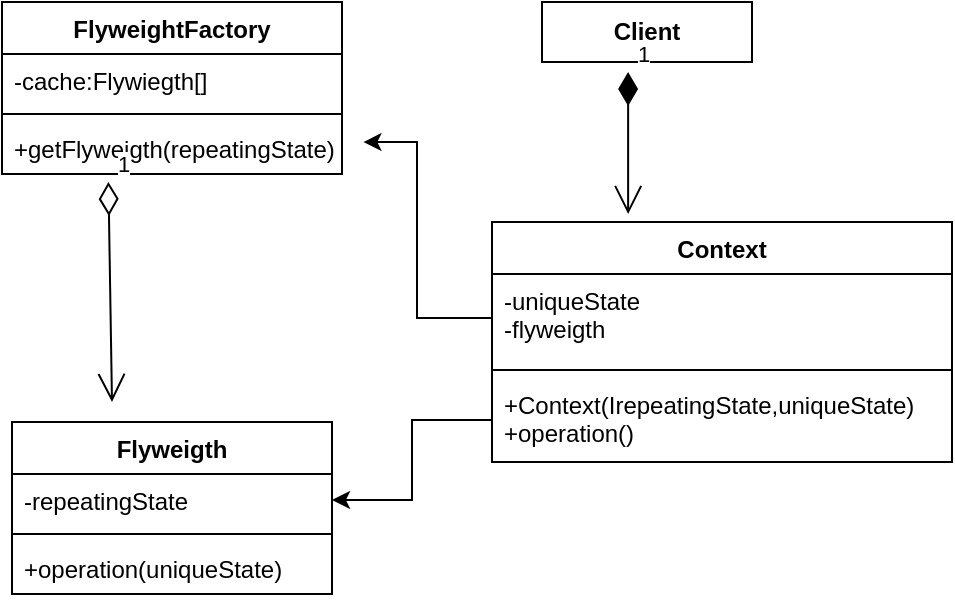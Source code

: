 <mxfile version="26.1.1">
  <diagram name="Страница — 1" id="enso2YDKd-ztOWyLuzH1">
    <mxGraphModel dx="856" dy="452" grid="1" gridSize="10" guides="1" tooltips="1" connect="1" arrows="1" fold="1" page="1" pageScale="1" pageWidth="827" pageHeight="1169" math="0" shadow="0">
      <root>
        <mxCell id="0" />
        <mxCell id="1" parent="0" />
        <mxCell id="EFLvKGrMKl1YvmJV2IuE-239" value="FlyweightFactory" style="swimlane;fontStyle=1;align=center;verticalAlign=top;childLayout=stackLayout;horizontal=1;startSize=26;horizontalStack=0;resizeParent=1;resizeParentMax=0;resizeLast=0;collapsible=1;marginBottom=0;whiteSpace=wrap;html=1;" vertex="1" parent="1">
          <mxGeometry x="55" y="360" width="170" height="86" as="geometry" />
        </mxCell>
        <mxCell id="EFLvKGrMKl1YvmJV2IuE-240" value="-cache:Flywiegth[]" style="text;strokeColor=none;fillColor=none;align=left;verticalAlign=top;spacingLeft=4;spacingRight=4;overflow=hidden;rotatable=0;points=[[0,0.5],[1,0.5]];portConstraint=eastwest;whiteSpace=wrap;html=1;" vertex="1" parent="EFLvKGrMKl1YvmJV2IuE-239">
          <mxGeometry y="26" width="170" height="26" as="geometry" />
        </mxCell>
        <mxCell id="EFLvKGrMKl1YvmJV2IuE-241" value="" style="line;strokeWidth=1;fillColor=none;align=left;verticalAlign=middle;spacingTop=-1;spacingLeft=3;spacingRight=3;rotatable=0;labelPosition=right;points=[];portConstraint=eastwest;strokeColor=inherit;" vertex="1" parent="EFLvKGrMKl1YvmJV2IuE-239">
          <mxGeometry y="52" width="170" height="8" as="geometry" />
        </mxCell>
        <mxCell id="EFLvKGrMKl1YvmJV2IuE-242" value="+getFlyweigth(repeatingState)" style="text;strokeColor=none;fillColor=none;align=left;verticalAlign=top;spacingLeft=4;spacingRight=4;overflow=hidden;rotatable=0;points=[[0,0.5],[1,0.5]];portConstraint=eastwest;whiteSpace=wrap;html=1;" vertex="1" parent="EFLvKGrMKl1YvmJV2IuE-239">
          <mxGeometry y="60" width="170" height="26" as="geometry" />
        </mxCell>
        <mxCell id="EFLvKGrMKl1YvmJV2IuE-247" value="Flyweigth&lt;div&gt;&lt;br&gt;&lt;/div&gt;" style="swimlane;fontStyle=1;align=center;verticalAlign=top;childLayout=stackLayout;horizontal=1;startSize=26;horizontalStack=0;resizeParent=1;resizeParentMax=0;resizeLast=0;collapsible=1;marginBottom=0;whiteSpace=wrap;html=1;" vertex="1" parent="1">
          <mxGeometry x="60" y="570" width="160" height="86" as="geometry" />
        </mxCell>
        <mxCell id="EFLvKGrMKl1YvmJV2IuE-248" value="-repeatingState" style="text;strokeColor=none;fillColor=none;align=left;verticalAlign=top;spacingLeft=4;spacingRight=4;overflow=hidden;rotatable=0;points=[[0,0.5],[1,0.5]];portConstraint=eastwest;whiteSpace=wrap;html=1;" vertex="1" parent="EFLvKGrMKl1YvmJV2IuE-247">
          <mxGeometry y="26" width="160" height="26" as="geometry" />
        </mxCell>
        <mxCell id="EFLvKGrMKl1YvmJV2IuE-249" value="" style="line;strokeWidth=1;fillColor=none;align=left;verticalAlign=middle;spacingTop=-1;spacingLeft=3;spacingRight=3;rotatable=0;labelPosition=right;points=[];portConstraint=eastwest;strokeColor=inherit;" vertex="1" parent="EFLvKGrMKl1YvmJV2IuE-247">
          <mxGeometry y="52" width="160" height="8" as="geometry" />
        </mxCell>
        <mxCell id="EFLvKGrMKl1YvmJV2IuE-250" value="+operation(uniqueState)" style="text;strokeColor=none;fillColor=none;align=left;verticalAlign=top;spacingLeft=4;spacingRight=4;overflow=hidden;rotatable=0;points=[[0,0.5],[1,0.5]];portConstraint=eastwest;whiteSpace=wrap;html=1;" vertex="1" parent="EFLvKGrMKl1YvmJV2IuE-247">
          <mxGeometry y="60" width="160" height="26" as="geometry" />
        </mxCell>
        <mxCell id="EFLvKGrMKl1YvmJV2IuE-251" value="&lt;b&gt;Client&lt;/b&gt;" style="html=1;whiteSpace=wrap;" vertex="1" parent="1">
          <mxGeometry x="325" y="360" width="105" height="30" as="geometry" />
        </mxCell>
        <mxCell id="EFLvKGrMKl1YvmJV2IuE-252" value="Context" style="swimlane;fontStyle=1;align=center;verticalAlign=top;childLayout=stackLayout;horizontal=1;startSize=26;horizontalStack=0;resizeParent=1;resizeParentMax=0;resizeLast=0;collapsible=1;marginBottom=0;whiteSpace=wrap;html=1;" vertex="1" parent="1">
          <mxGeometry x="300" y="470" width="230" height="120" as="geometry" />
        </mxCell>
        <mxCell id="EFLvKGrMKl1YvmJV2IuE-253" value="-uniqueState&lt;div&gt;-flyweigth&lt;/div&gt;" style="text;strokeColor=none;fillColor=none;align=left;verticalAlign=top;spacingLeft=4;spacingRight=4;overflow=hidden;rotatable=0;points=[[0,0.5],[1,0.5]];portConstraint=eastwest;whiteSpace=wrap;html=1;" vertex="1" parent="EFLvKGrMKl1YvmJV2IuE-252">
          <mxGeometry y="26" width="230" height="44" as="geometry" />
        </mxCell>
        <mxCell id="EFLvKGrMKl1YvmJV2IuE-254" value="" style="line;strokeWidth=1;fillColor=none;align=left;verticalAlign=middle;spacingTop=-1;spacingLeft=3;spacingRight=3;rotatable=0;labelPosition=right;points=[];portConstraint=eastwest;strokeColor=inherit;" vertex="1" parent="EFLvKGrMKl1YvmJV2IuE-252">
          <mxGeometry y="70" width="230" height="8" as="geometry" />
        </mxCell>
        <mxCell id="EFLvKGrMKl1YvmJV2IuE-255" value="+Context(IrepeatingState,uniqueState)&lt;div&gt;+operation()&lt;/div&gt;" style="text;strokeColor=none;fillColor=none;align=left;verticalAlign=top;spacingLeft=4;spacingRight=4;overflow=hidden;rotatable=0;points=[[0,0.5],[1,0.5]];portConstraint=eastwest;whiteSpace=wrap;html=1;" vertex="1" parent="EFLvKGrMKl1YvmJV2IuE-252">
          <mxGeometry y="78" width="230" height="42" as="geometry" />
        </mxCell>
        <mxCell id="EFLvKGrMKl1YvmJV2IuE-256" style="edgeStyle=orthogonalEdgeStyle;rounded=0;orthogonalLoop=1;jettySize=auto;html=1;exitX=0;exitY=0.5;exitDx=0;exitDy=0;entryX=1.063;entryY=0.385;entryDx=0;entryDy=0;entryPerimeter=0;" edge="1" parent="1" source="EFLvKGrMKl1YvmJV2IuE-253" target="EFLvKGrMKl1YvmJV2IuE-242">
          <mxGeometry relative="1" as="geometry" />
        </mxCell>
        <mxCell id="EFLvKGrMKl1YvmJV2IuE-257" value="" style="edgeStyle=orthogonalEdgeStyle;rounded=0;orthogonalLoop=1;jettySize=auto;html=1;" edge="1" parent="1" source="EFLvKGrMKl1YvmJV2IuE-255" target="EFLvKGrMKl1YvmJV2IuE-248">
          <mxGeometry relative="1" as="geometry" />
        </mxCell>
        <mxCell id="EFLvKGrMKl1YvmJV2IuE-258" value="1" style="endArrow=open;html=1;endSize=12;startArrow=diamondThin;startSize=14;startFill=1;edgeStyle=orthogonalEdgeStyle;align=left;verticalAlign=bottom;rounded=0;exitX=0.41;exitY=1.167;exitDx=0;exitDy=0;exitPerimeter=0;entryX=0.296;entryY=-0.033;entryDx=0;entryDy=0;entryPerimeter=0;" edge="1" parent="1" source="EFLvKGrMKl1YvmJV2IuE-251" target="EFLvKGrMKl1YvmJV2IuE-252">
          <mxGeometry x="-1" y="3" relative="1" as="geometry">
            <mxPoint x="260" y="660" as="sourcePoint" />
            <mxPoint x="370" y="470" as="targetPoint" />
          </mxGeometry>
        </mxCell>
        <mxCell id="EFLvKGrMKl1YvmJV2IuE-259" value="1" style="endArrow=open;html=1;endSize=12;startArrow=diamondThin;startSize=14;startFill=0;align=left;verticalAlign=bottom;rounded=0;exitX=0.313;exitY=1.154;exitDx=0;exitDy=0;exitPerimeter=0;" edge="1" parent="1" source="EFLvKGrMKl1YvmJV2IuE-242">
          <mxGeometry x="-1" y="3" relative="1" as="geometry">
            <mxPoint x="120" y="500" as="sourcePoint" />
            <mxPoint x="110" y="560" as="targetPoint" />
          </mxGeometry>
        </mxCell>
      </root>
    </mxGraphModel>
  </diagram>
</mxfile>
